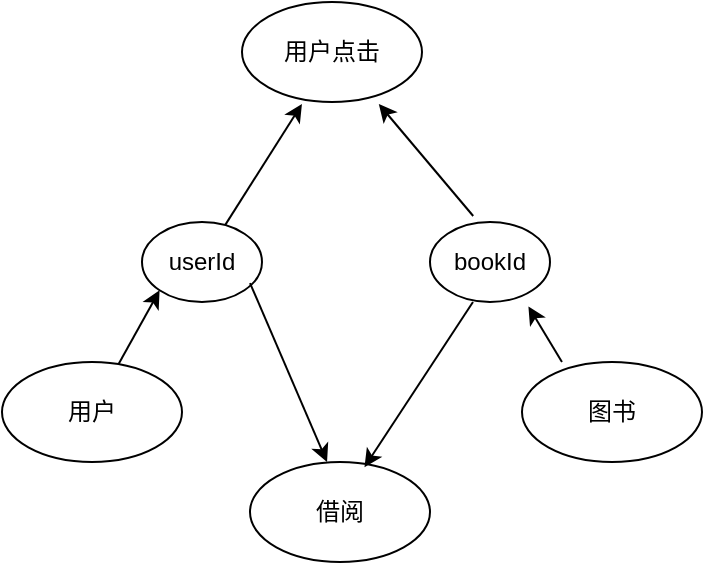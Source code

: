<mxfile version="16.5.1" type="device"><diagram id="J4Uxzpx3xY5Pn8MeaXfO" name="第 1 页"><mxGraphModel dx="1038" dy="660" grid="1" gridSize="10" guides="1" tooltips="1" connect="1" arrows="1" fold="1" page="1" pageScale="1" pageWidth="827" pageHeight="1169" math="0" shadow="0"><root><mxCell id="0"/><mxCell id="1" parent="0"/><mxCell id="_t1OBCX6jKgWxQykXxJG-50" style="edgeStyle=orthogonalEdgeStyle;rounded=0;orthogonalLoop=1;jettySize=auto;html=1;exitX=1;exitY=0.5;exitDx=0;exitDy=0;entryX=0.5;entryY=0;entryDx=0;entryDy=0;" edge="1" parent="1" source="_t1OBCX6jKgWxQykXxJG-41"><mxGeometry relative="1" as="geometry"><mxPoint x="320" y="120" as="targetPoint"/><Array as="points"><mxPoint x="530" y="220"/><mxPoint x="530" y="100"/><mxPoint x="320" y="100"/></Array></mxGeometry></mxCell><mxCell id="_t1OBCX6jKgWxQykXxJG-84" value="用户点击" style="ellipse;whiteSpace=wrap;html=1;" vertex="1" parent="1"><mxGeometry x="320" y="150" width="90" height="50" as="geometry"/></mxCell><mxCell id="_t1OBCX6jKgWxQykXxJG-87" value="userId" style="ellipse;whiteSpace=wrap;html=1;" vertex="1" parent="1"><mxGeometry x="270" y="260" width="60" height="40" as="geometry"/></mxCell><mxCell id="_t1OBCX6jKgWxQykXxJG-89" value="bookId" style="ellipse;whiteSpace=wrap;html=1;" vertex="1" parent="1"><mxGeometry x="414" y="260" width="60" height="40" as="geometry"/></mxCell><mxCell id="_t1OBCX6jKgWxQykXxJG-102" value="用户" style="ellipse;whiteSpace=wrap;html=1;" vertex="1" parent="1"><mxGeometry x="200" y="330" width="90" height="50" as="geometry"/></mxCell><mxCell id="_t1OBCX6jKgWxQykXxJG-104" value="" style="endArrow=classic;html=1;rounded=0;entryX=0;entryY=1;entryDx=0;entryDy=0;" edge="1" parent="1" source="_t1OBCX6jKgWxQykXxJG-102" target="_t1OBCX6jKgWxQykXxJG-87"><mxGeometry width="50" height="50" relative="1" as="geometry"><mxPoint x="345.64" y="250.0" as="sourcePoint"/><mxPoint x="310" y="317.4" as="targetPoint"/></mxGeometry></mxCell><mxCell id="_t1OBCX6jKgWxQykXxJG-105" value="" style="endArrow=classic;html=1;rounded=0;entryX=0.333;entryY=1.02;entryDx=0;entryDy=0;entryPerimeter=0;" edge="1" parent="1" source="_t1OBCX6jKgWxQykXxJG-87" target="_t1OBCX6jKgWxQykXxJG-84"><mxGeometry width="50" height="50" relative="1" as="geometry"><mxPoint x="330.005" y="269.998" as="sourcePoint"/><mxPoint x="360.957" y="240.682" as="targetPoint"/></mxGeometry></mxCell><mxCell id="_t1OBCX6jKgWxQykXxJG-106" value="图书" style="ellipse;whiteSpace=wrap;html=1;" vertex="1" parent="1"><mxGeometry x="460" y="330" width="90" height="50" as="geometry"/></mxCell><mxCell id="_t1OBCX6jKgWxQykXxJG-107" value="" style="endArrow=classic;html=1;rounded=0;entryX=0.82;entryY=1.055;entryDx=0;entryDy=0;entryPerimeter=0;exitX=0.222;exitY=0;exitDx=0;exitDy=0;exitPerimeter=0;" edge="1" parent="1" source="_t1OBCX6jKgWxQykXxJG-106" target="_t1OBCX6jKgWxQykXxJG-89"><mxGeometry width="50" height="50" relative="1" as="geometry"><mxPoint x="460" y="340" as="sourcePoint"/><mxPoint x="505.477" y="310.682" as="targetPoint"/></mxGeometry></mxCell><mxCell id="_t1OBCX6jKgWxQykXxJG-108" value="" style="endArrow=classic;html=1;rounded=0;entryX=0.76;entryY=1.02;entryDx=0;entryDy=0;entryPerimeter=0;exitX=0.36;exitY=-0.075;exitDx=0;exitDy=0;exitPerimeter=0;" edge="1" parent="1" source="_t1OBCX6jKgWxQykXxJG-89" target="_t1OBCX6jKgWxQykXxJG-84"><mxGeometry width="50" height="50" relative="1" as="geometry"><mxPoint x="404.005" y="268.998" as="sourcePoint"/><mxPoint x="423.97" y="200" as="targetPoint"/></mxGeometry></mxCell><mxCell id="_t1OBCX6jKgWxQykXxJG-109" value="借阅" style="ellipse;whiteSpace=wrap;html=1;" vertex="1" parent="1"><mxGeometry x="324" y="380" width="90" height="50" as="geometry"/></mxCell><mxCell id="_t1OBCX6jKgWxQykXxJG-110" value="" style="endArrow=classic;html=1;rounded=0;entryX=0.428;entryY=0;entryDx=0;entryDy=0;entryPerimeter=0;" edge="1" parent="1" target="_t1OBCX6jKgWxQykXxJG-109"><mxGeometry width="50" height="50" relative="1" as="geometry"><mxPoint x="324.004" y="290.518" as="sourcePoint"/><mxPoint x="362.51" y="230" as="targetPoint"/></mxGeometry></mxCell><mxCell id="_t1OBCX6jKgWxQykXxJG-111" value="" style="endArrow=classic;html=1;rounded=0;entryX=0.636;entryY=0.052;entryDx=0;entryDy=0;entryPerimeter=0;" edge="1" parent="1" target="_t1OBCX6jKgWxQykXxJG-109"><mxGeometry width="50" height="50" relative="1" as="geometry"><mxPoint x="435.484" y="299.998" as="sourcePoint"/><mxPoint x="474" y="389.48" as="targetPoint"/></mxGeometry></mxCell></root></mxGraphModel></diagram></mxfile>